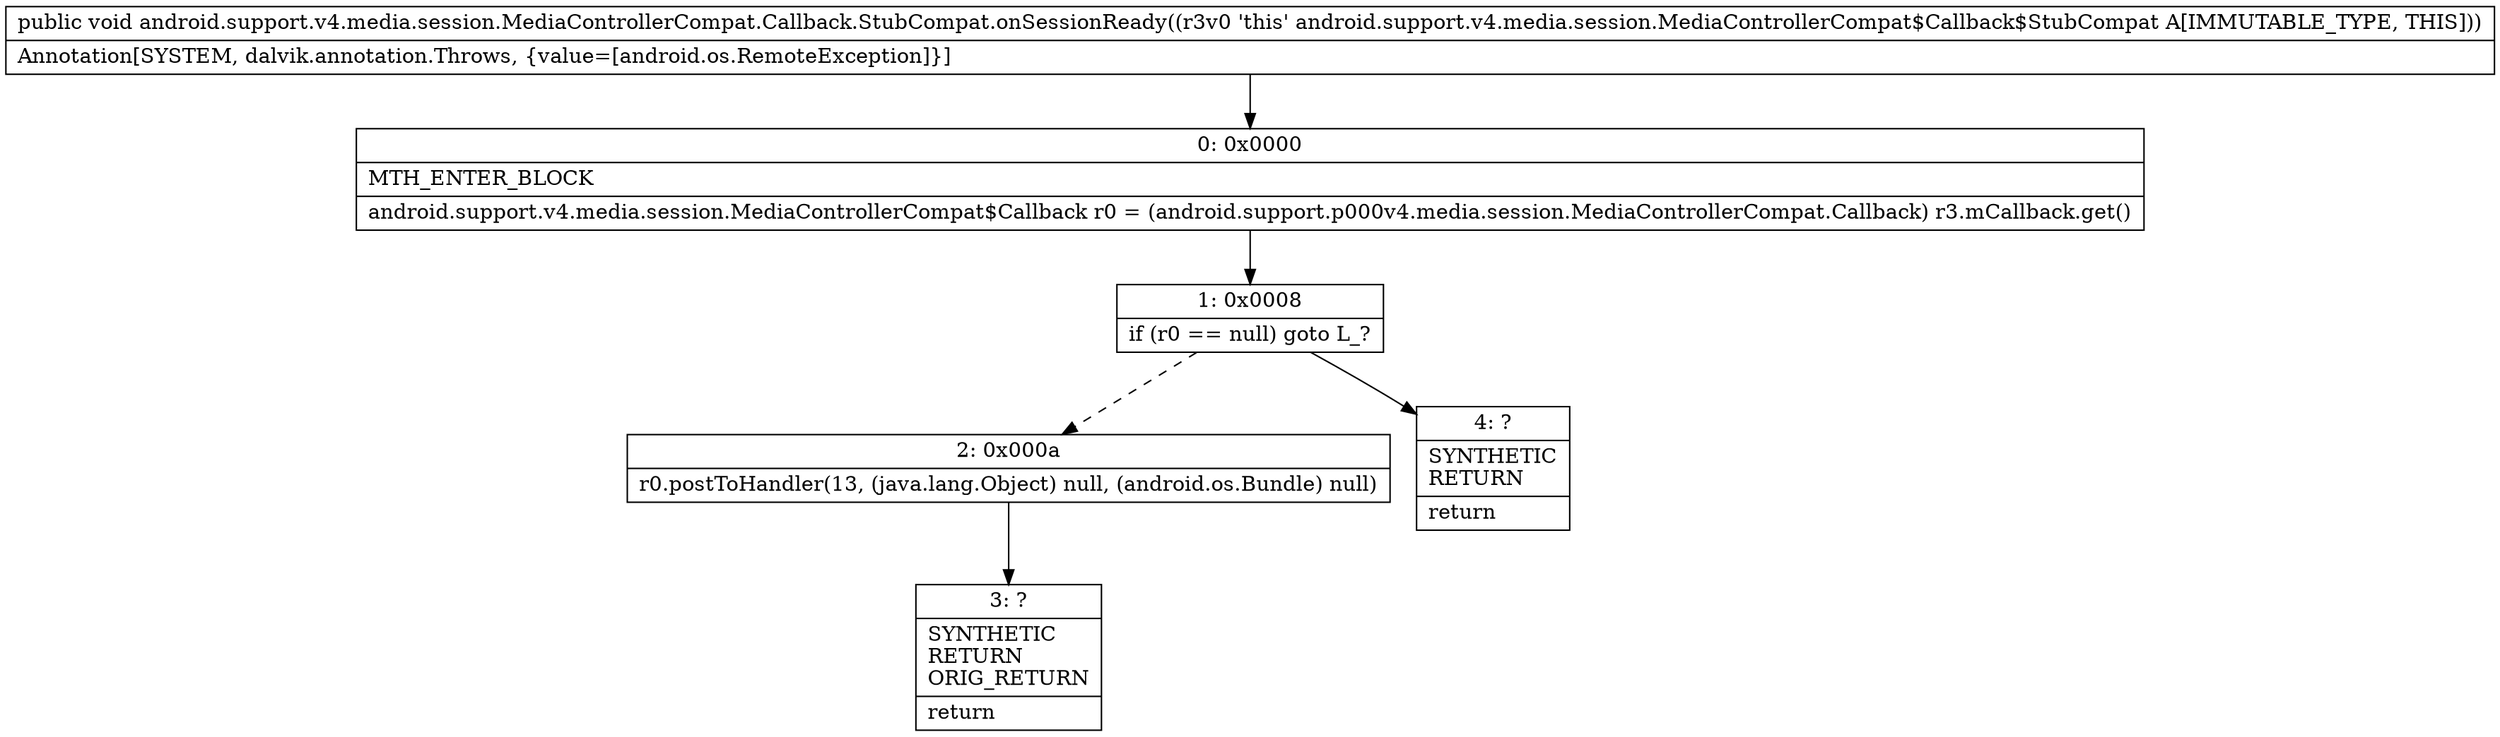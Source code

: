 digraph "CFG forandroid.support.v4.media.session.MediaControllerCompat.Callback.StubCompat.onSessionReady()V" {
Node_0 [shape=record,label="{0\:\ 0x0000|MTH_ENTER_BLOCK\l|android.support.v4.media.session.MediaControllerCompat$Callback r0 = (android.support.p000v4.media.session.MediaControllerCompat.Callback) r3.mCallback.get()\l}"];
Node_1 [shape=record,label="{1\:\ 0x0008|if (r0 == null) goto L_?\l}"];
Node_2 [shape=record,label="{2\:\ 0x000a|r0.postToHandler(13, (java.lang.Object) null, (android.os.Bundle) null)\l}"];
Node_3 [shape=record,label="{3\:\ ?|SYNTHETIC\lRETURN\lORIG_RETURN\l|return\l}"];
Node_4 [shape=record,label="{4\:\ ?|SYNTHETIC\lRETURN\l|return\l}"];
MethodNode[shape=record,label="{public void android.support.v4.media.session.MediaControllerCompat.Callback.StubCompat.onSessionReady((r3v0 'this' android.support.v4.media.session.MediaControllerCompat$Callback$StubCompat A[IMMUTABLE_TYPE, THIS]))  | Annotation[SYSTEM, dalvik.annotation.Throws, \{value=[android.os.RemoteException]\}]\l}"];
MethodNode -> Node_0;
Node_0 -> Node_1;
Node_1 -> Node_2[style=dashed];
Node_1 -> Node_4;
Node_2 -> Node_3;
}

